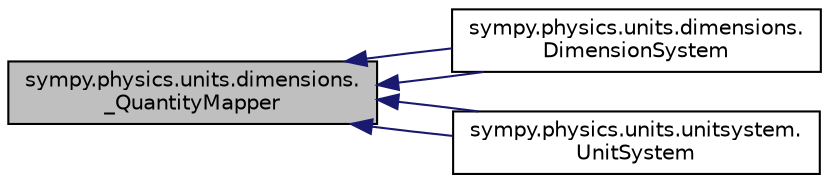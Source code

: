 digraph "sympy.physics.units.dimensions._QuantityMapper"
{
 // LATEX_PDF_SIZE
  edge [fontname="Helvetica",fontsize="10",labelfontname="Helvetica",labelfontsize="10"];
  node [fontname="Helvetica",fontsize="10",shape=record];
  rankdir="LR";
  Node1 [label="sympy.physics.units.dimensions.\l_QuantityMapper",height=0.2,width=0.4,color="black", fillcolor="grey75", style="filled", fontcolor="black",tooltip=" "];
  Node1 -> Node2 [dir="back",color="midnightblue",fontsize="10",style="solid",fontname="Helvetica"];
  Node2 [label="sympy.physics.units.dimensions.\lDimensionSystem",height=0.2,width=0.4,color="black", fillcolor="white", style="filled",URL="$classsympy_1_1physics_1_1units_1_1dimensions_1_1DimensionSystem.html",tooltip=" "];
  Node1 -> Node2 [dir="back",color="midnightblue",fontsize="10",style="solid",fontname="Helvetica"];
  Node1 -> Node3 [dir="back",color="midnightblue",fontsize="10",style="solid",fontname="Helvetica"];
  Node3 [label="sympy.physics.units.unitsystem.\lUnitSystem",height=0.2,width=0.4,color="black", fillcolor="white", style="filled",URL="$classsympy_1_1physics_1_1units_1_1unitsystem_1_1UnitSystem.html",tooltip=" "];
  Node1 -> Node3 [dir="back",color="midnightblue",fontsize="10",style="solid",fontname="Helvetica"];
}
